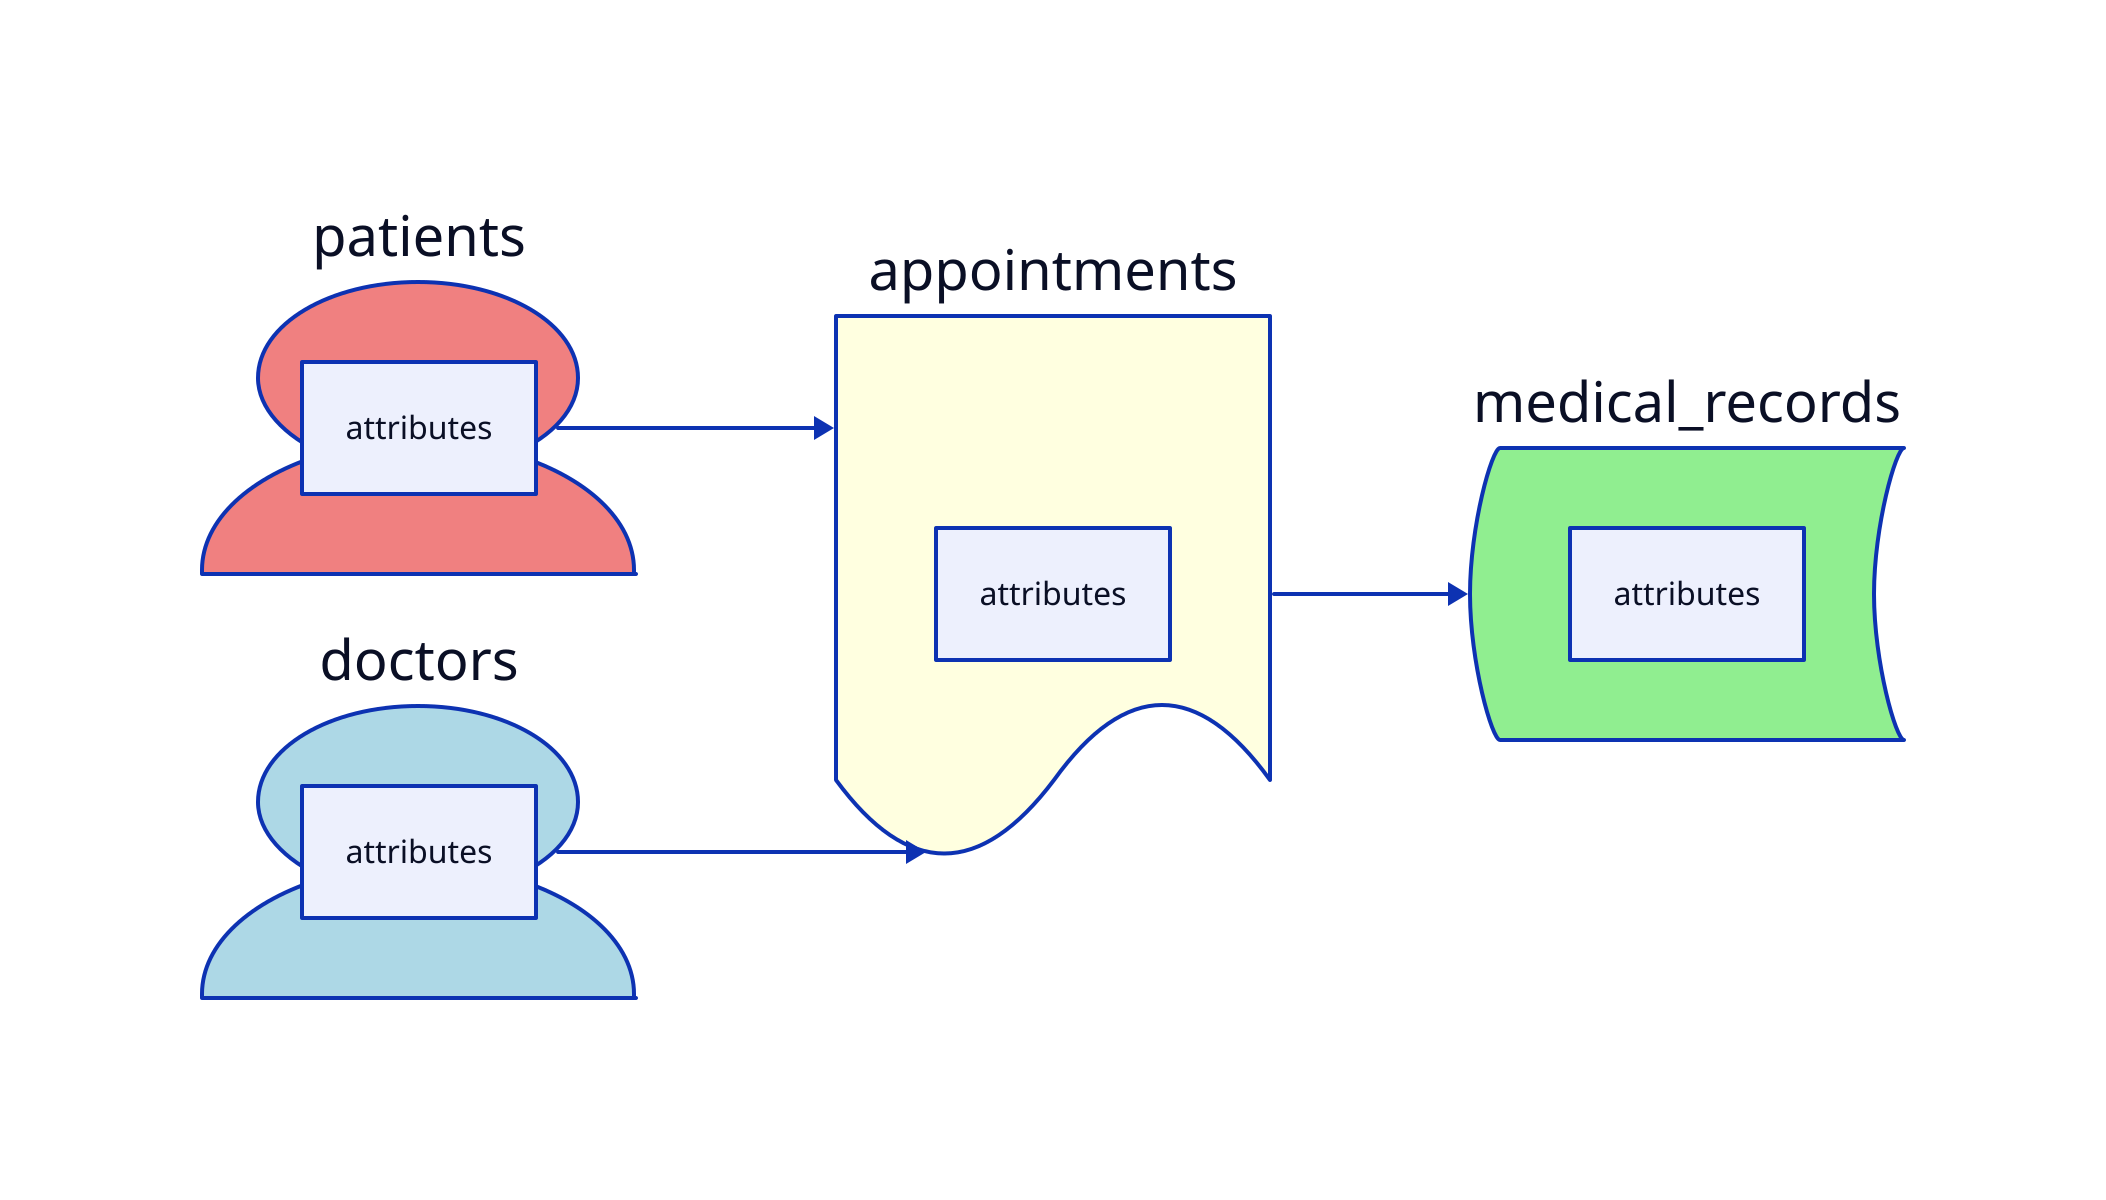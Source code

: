 direction: right

patients: {
  shape: person
  style: {
    fill: lightcoral
  }
  attributes: [
    "patient_id (PK)"
    "name"
    "address"
    "phone"
    "date_of_birth"
  ]
}

doctors: {
  shape: person
  style: {
    fill: lightblue
  }
  attributes: [
    "doctor_id (PK)"
    "name"
    "speciality"
    "contact"
  ]
}

appointments: {
  shape: document
  style: {
    fill: lightyellow
  }
  attributes: [
    "appointment_id (PK)"
    "patient_id (FK)"
    "doctor_id (FK)"
    "appointment_date"
    "appointment_time"
  ]
}

medical_records: {
  shape: stored_data
  style: {
    fill: lightgreen
  }
  attributes: [
    "record_id (PK)"
    "patient_id (FK)"
    "diagnosis"
    "treatment"
    "test_results"
  ]
}

patients -> appointments
doctors -> appointments
appointments -> medical_records